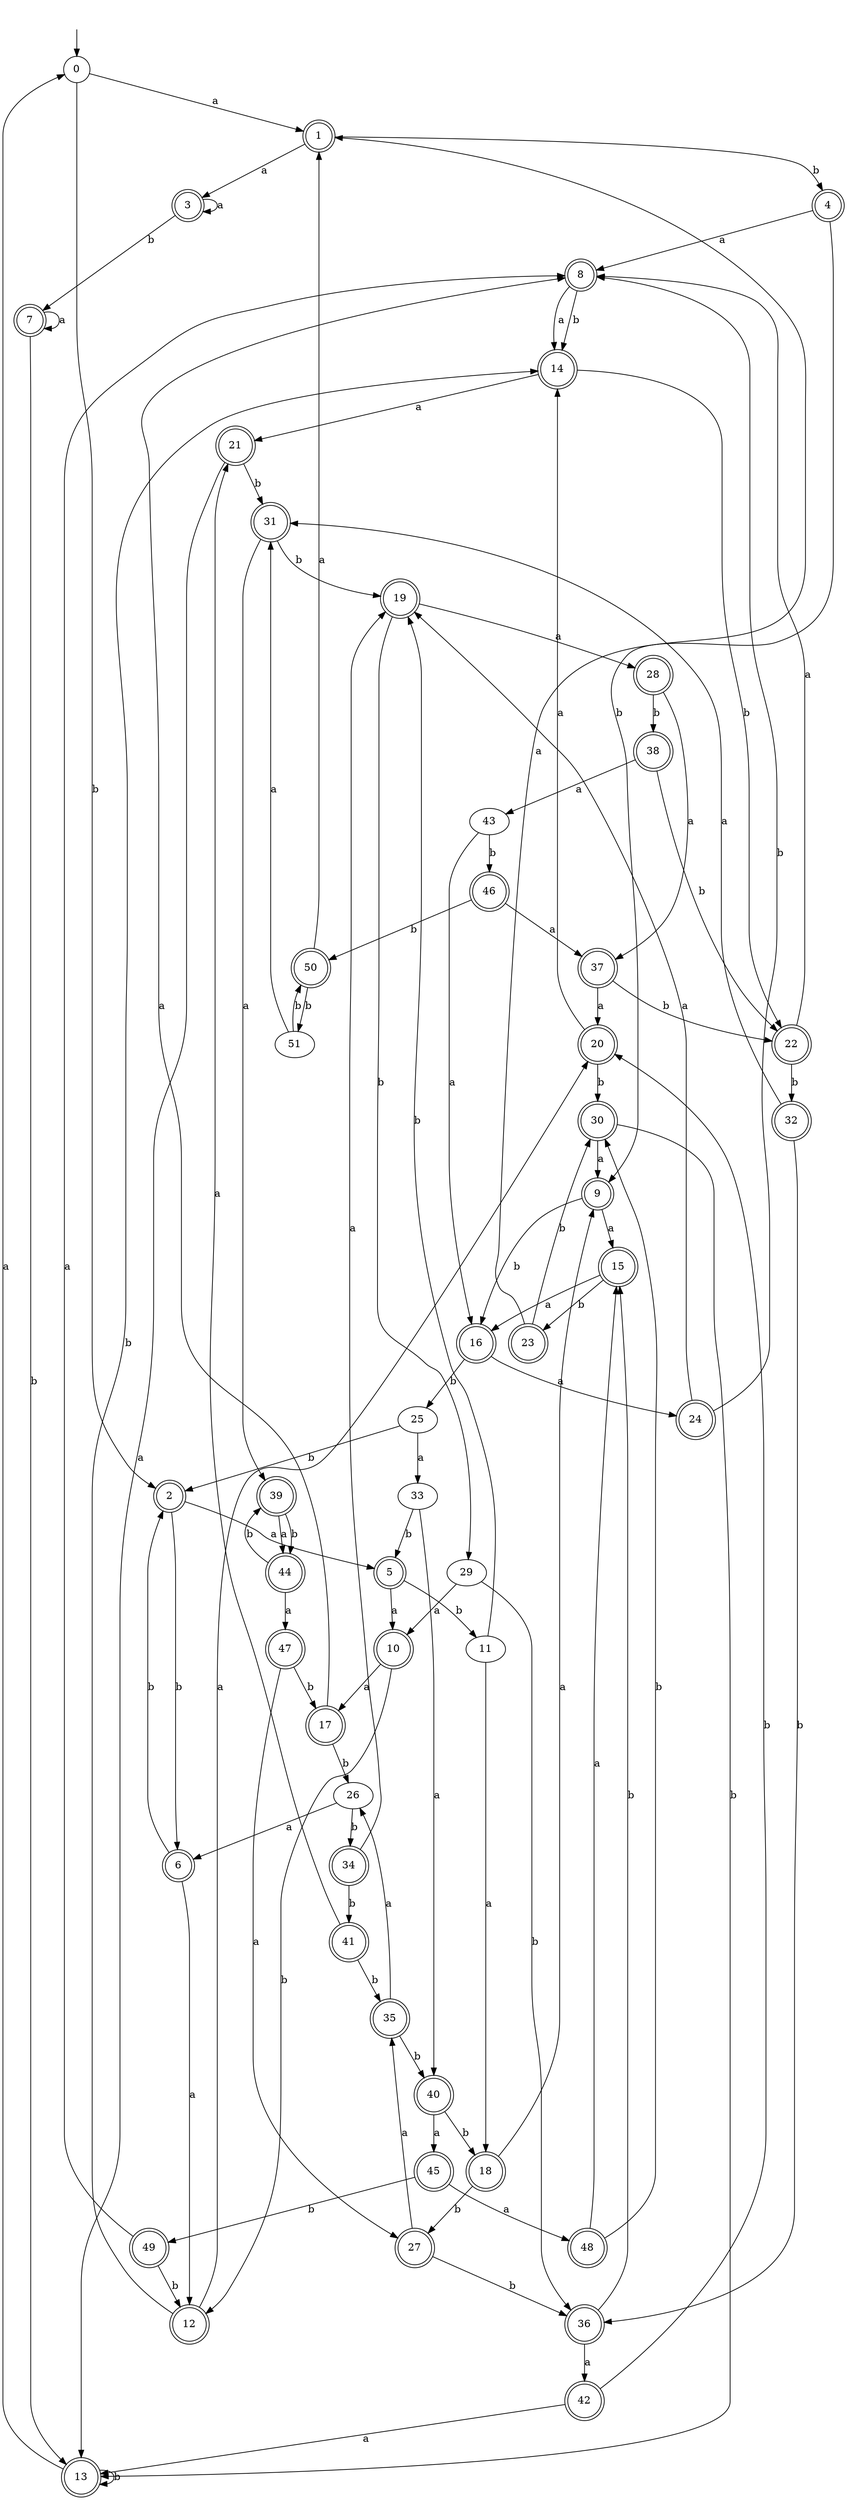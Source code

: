 digraph RandomDFA {
  __start0 [label="", shape=none];
  __start0 -> 0 [label=""];
  0 [shape=circle]
  0 -> 1 [label="a"]
  0 -> 2 [label="b"]
  1 [shape=doublecircle]
  1 -> 3 [label="a"]
  1 -> 4 [label="b"]
  2 [shape=doublecircle]
  2 -> 5 [label="a"]
  2 -> 6 [label="b"]
  3 [shape=doublecircle]
  3 -> 3 [label="a"]
  3 -> 7 [label="b"]
  4 [shape=doublecircle]
  4 -> 8 [label="a"]
  4 -> 9 [label="b"]
  5 [shape=doublecircle]
  5 -> 10 [label="a"]
  5 -> 11 [label="b"]
  6 [shape=doublecircle]
  6 -> 12 [label="a"]
  6 -> 2 [label="b"]
  7 [shape=doublecircle]
  7 -> 7 [label="a"]
  7 -> 13 [label="b"]
  8 [shape=doublecircle]
  8 -> 14 [label="a"]
  8 -> 14 [label="b"]
  9 [shape=doublecircle]
  9 -> 15 [label="a"]
  9 -> 16 [label="b"]
  10 [shape=doublecircle]
  10 -> 17 [label="a"]
  10 -> 12 [label="b"]
  11
  11 -> 18 [label="a"]
  11 -> 19 [label="b"]
  12 [shape=doublecircle]
  12 -> 20 [label="a"]
  12 -> 14 [label="b"]
  13 [shape=doublecircle]
  13 -> 0 [label="a"]
  13 -> 13 [label="b"]
  14 [shape=doublecircle]
  14 -> 21 [label="a"]
  14 -> 22 [label="b"]
  15 [shape=doublecircle]
  15 -> 16 [label="a"]
  15 -> 23 [label="b"]
  16 [shape=doublecircle]
  16 -> 24 [label="a"]
  16 -> 25 [label="b"]
  17 [shape=doublecircle]
  17 -> 8 [label="a"]
  17 -> 26 [label="b"]
  18 [shape=doublecircle]
  18 -> 9 [label="a"]
  18 -> 27 [label="b"]
  19 [shape=doublecircle]
  19 -> 28 [label="a"]
  19 -> 29 [label="b"]
  20 [shape=doublecircle]
  20 -> 14 [label="a"]
  20 -> 30 [label="b"]
  21 [shape=doublecircle]
  21 -> 13 [label="a"]
  21 -> 31 [label="b"]
  22 [shape=doublecircle]
  22 -> 8 [label="a"]
  22 -> 32 [label="b"]
  23 [shape=doublecircle]
  23 -> 1 [label="a"]
  23 -> 30 [label="b"]
  24 [shape=doublecircle]
  24 -> 19 [label="a"]
  24 -> 8 [label="b"]
  25
  25 -> 33 [label="a"]
  25 -> 2 [label="b"]
  26
  26 -> 6 [label="a"]
  26 -> 34 [label="b"]
  27 [shape=doublecircle]
  27 -> 35 [label="a"]
  27 -> 36 [label="b"]
  28 [shape=doublecircle]
  28 -> 37 [label="a"]
  28 -> 38 [label="b"]
  29
  29 -> 10 [label="a"]
  29 -> 36 [label="b"]
  30 [shape=doublecircle]
  30 -> 9 [label="a"]
  30 -> 13 [label="b"]
  31 [shape=doublecircle]
  31 -> 39 [label="a"]
  31 -> 19 [label="b"]
  32 [shape=doublecircle]
  32 -> 31 [label="a"]
  32 -> 36 [label="b"]
  33
  33 -> 40 [label="a"]
  33 -> 5 [label="b"]
  34 [shape=doublecircle]
  34 -> 19 [label="a"]
  34 -> 41 [label="b"]
  35 [shape=doublecircle]
  35 -> 26 [label="a"]
  35 -> 40 [label="b"]
  36 [shape=doublecircle]
  36 -> 42 [label="a"]
  36 -> 15 [label="b"]
  37 [shape=doublecircle]
  37 -> 20 [label="a"]
  37 -> 22 [label="b"]
  38 [shape=doublecircle]
  38 -> 43 [label="a"]
  38 -> 22 [label="b"]
  39 [shape=doublecircle]
  39 -> 44 [label="a"]
  39 -> 44 [label="b"]
  40 [shape=doublecircle]
  40 -> 45 [label="a"]
  40 -> 18 [label="b"]
  41 [shape=doublecircle]
  41 -> 21 [label="a"]
  41 -> 35 [label="b"]
  42 [shape=doublecircle]
  42 -> 13 [label="a"]
  42 -> 20 [label="b"]
  43
  43 -> 16 [label="a"]
  43 -> 46 [label="b"]
  44 [shape=doublecircle]
  44 -> 47 [label="a"]
  44 -> 39 [label="b"]
  45 [shape=doublecircle]
  45 -> 48 [label="a"]
  45 -> 49 [label="b"]
  46 [shape=doublecircle]
  46 -> 37 [label="a"]
  46 -> 50 [label="b"]
  47 [shape=doublecircle]
  47 -> 27 [label="a"]
  47 -> 17 [label="b"]
  48 [shape=doublecircle]
  48 -> 15 [label="a"]
  48 -> 30 [label="b"]
  49 [shape=doublecircle]
  49 -> 8 [label="a"]
  49 -> 12 [label="b"]
  50 [shape=doublecircle]
  50 -> 1 [label="a"]
  50 -> 51 [label="b"]
  51
  51 -> 31 [label="a"]
  51 -> 50 [label="b"]
}
